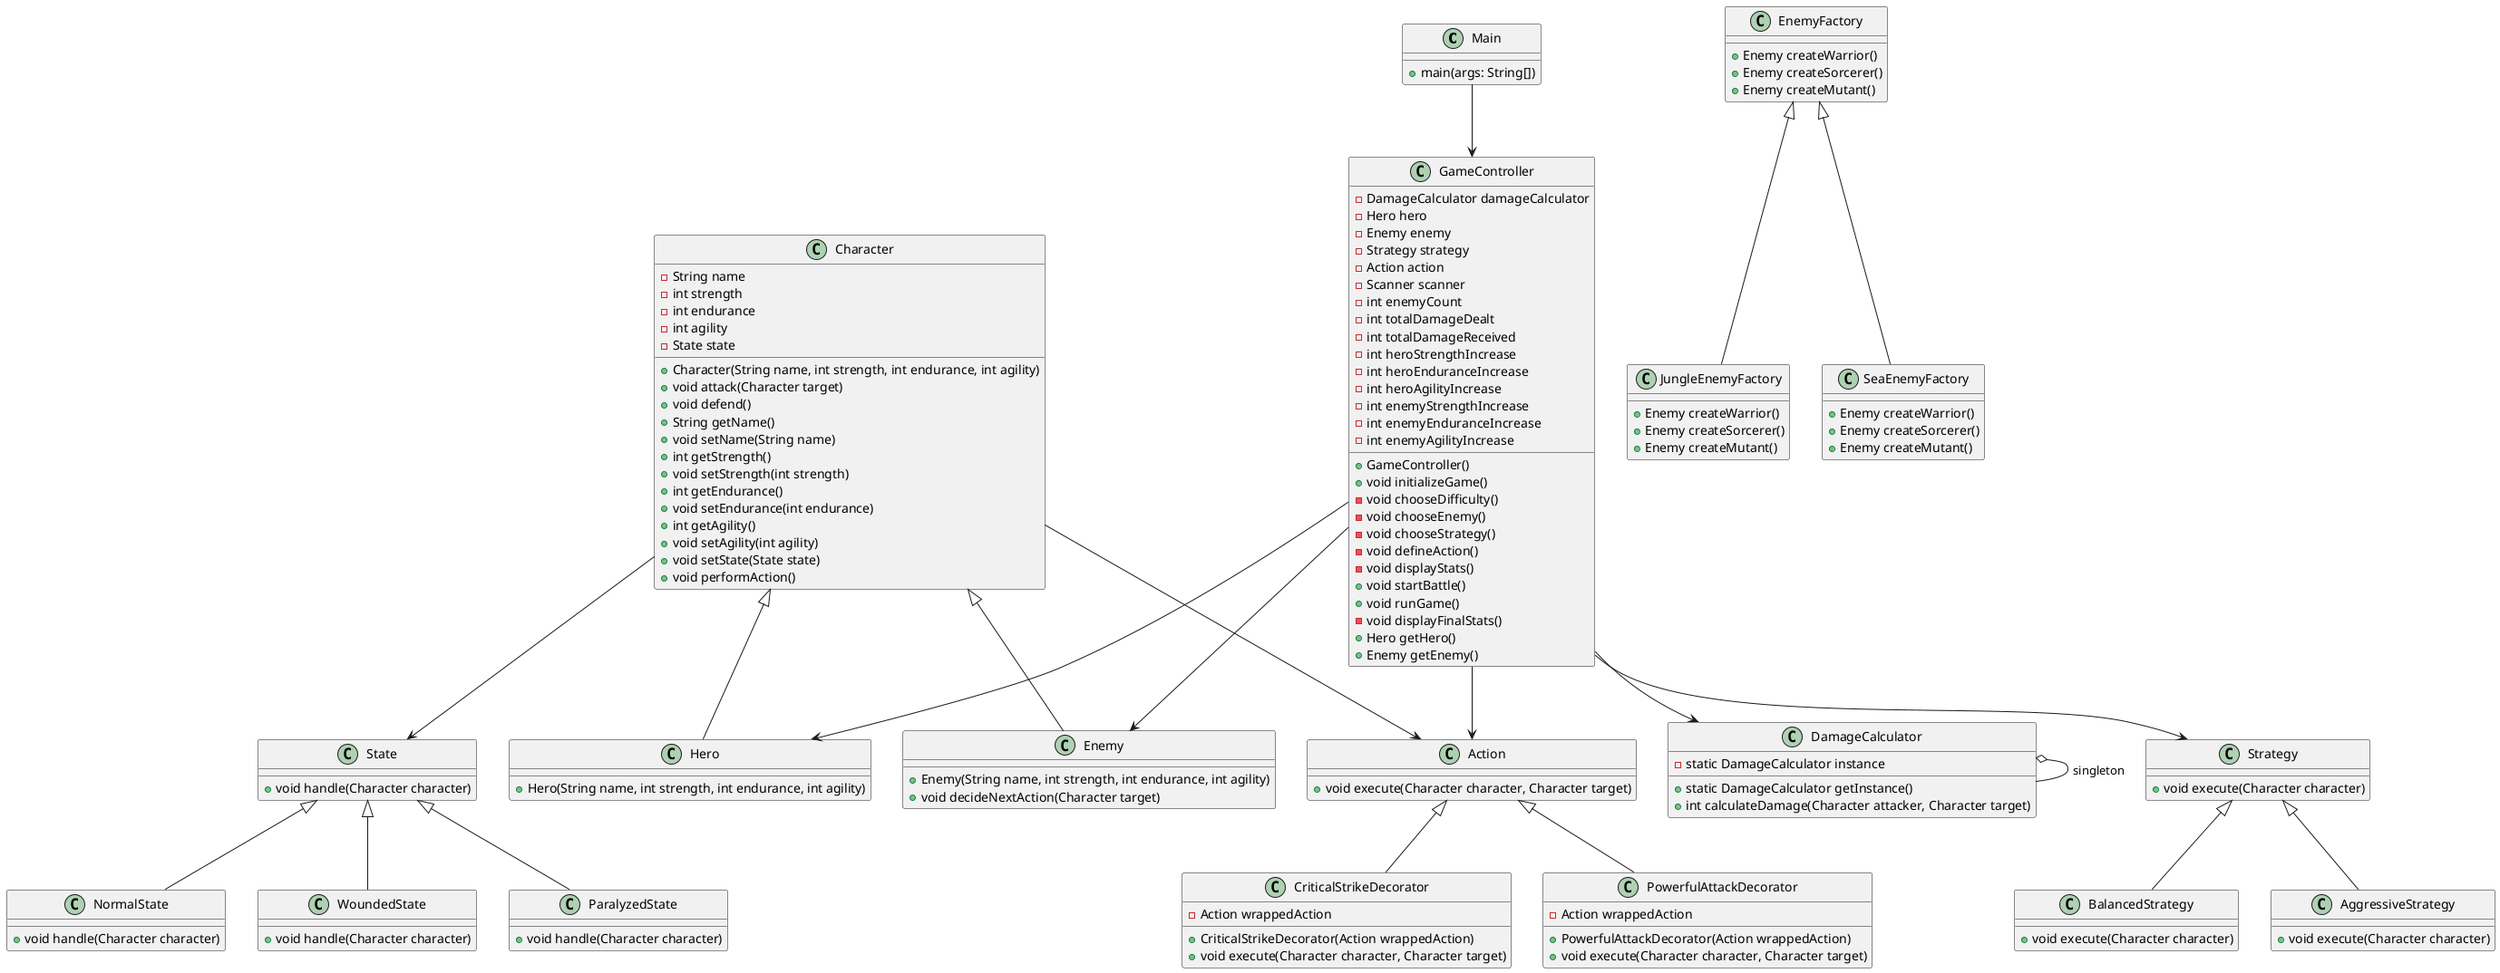 @startuml

!define RECTANGLE class
!define TEXT class

RECTANGLE "Main" as Main {
  +main(args: String[])
}

RECTANGLE "GameController" as GameController {
  -DamageCalculator damageCalculator
  -Hero hero
  -Enemy enemy
  -Strategy strategy
  -Action action
  -Scanner scanner
  -int enemyCount
  -int totalDamageDealt
  -int totalDamageReceived
  -int heroStrengthIncrease
  -int heroEnduranceIncrease
  -int heroAgilityIncrease
  -int enemyStrengthIncrease
  -int enemyEnduranceIncrease
  -int enemyAgilityIncrease
  +GameController()
  +void initializeGame()
  -void chooseDifficulty()
  -void chooseEnemy()
  -void chooseStrategy()
  -void defineAction()
  -void displayStats()
  +void startBattle()
  +void runGame()
  -void displayFinalStats()
  +Hero getHero()
  +Enemy getEnemy()
}

RECTANGLE "Character" as Character {
  -String name
  -int strength
  -int endurance
  -int agility
  -State state
  +Character(String name, int strength, int endurance, int agility)
  +void attack(Character target)
  +void defend()
  +String getName()
  +void setName(String name)
  +int getStrength()
  +void setStrength(int strength)
  +int getEndurance()
  +void setEndurance(int endurance)
  +int getAgility()
  +void setAgility(int agility)
  +void setState(State state)
  +void performAction()
}

RECTANGLE "Hero" as Hero {
  +Hero(String name, int strength, int endurance, int agility)
}

RECTANGLE "Enemy" as Enemy {
  +Enemy(String name, int strength, int endurance, int agility)
  +void decideNextAction(Character target)
}

RECTANGLE "State" as State {
  +void handle(Character character)
}

RECTANGLE "NormalState" as NormalState {
  +void handle(Character character)
}

RECTANGLE "WoundedState" as WoundedState {
  +void handle(Character character)
}

RECTANGLE "ParalyzedState" as ParalyzedState {
  +void handle(Character character)
}

RECTANGLE "Strategy" as Strategy {
  +void execute(Character character)
}

RECTANGLE "AggressiveStrategy" as AggressiveStrategy {
  +void execute(Character character)
}

RECTANGLE "BalancedStrategy" as BalancedStrategy {
  +void execute(Character character)
}

RECTANGLE "Action" as Action {
  +void execute(Character character, Character target)
}

RECTANGLE "PowerfulAttackDecorator" as PowerfulAttackDecorator {
  -Action wrappedAction
  +PowerfulAttackDecorator(Action wrappedAction)
  +void execute(Character character, Character target)
}

RECTANGLE "CriticalStrikeDecorator" as CriticalStrikeDecorator {
  -Action wrappedAction
  +CriticalStrikeDecorator(Action wrappedAction)
  +void execute(Character character, Character target)
}

RECTANGLE "DamageCalculator" as DamageCalculator {
  -static DamageCalculator instance
  +static DamageCalculator getInstance()
  +int calculateDamage(Character attacker, Character target)
}

RECTANGLE "EnemyFactory" as EnemyFactory {
  +Enemy createWarrior()
  +Enemy createSorcerer()
  +Enemy createMutant()
}

RECTANGLE "JungleEnemyFactory" as JungleEnemyFactory {
  +Enemy createWarrior()
  +Enemy createSorcerer()
  +Enemy createMutant()
}

RECTANGLE "SeaEnemyFactory" as SeaEnemyFactory {
  +Enemy createWarrior()
  +Enemy createSorcerer()
  +Enemy createMutant()
}

Main --> GameController
GameController --> Hero
GameController --> Enemy
GameController --> Strategy
GameController --> Action
GameController --> DamageCalculator
Character <|-- Hero
Character <|-- Enemy
Character --> State
Character --> Action
State <|-- NormalState
State <|-- WoundedState
State <|-- ParalyzedState
Strategy <|-- AggressiveStrategy
Strategy <|-- BalancedStrategy
Action <|-- PowerfulAttackDecorator
Action <|-- CriticalStrikeDecorator
DamageCalculator o-- DamageCalculator : singleton
EnemyFactory <|-- JungleEnemyFactory
EnemyFactory <|-- SeaEnemyFactory

@enduml
